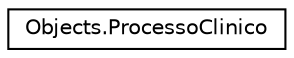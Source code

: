 digraph "Graphical Class Hierarchy"
{
 // LATEX_PDF_SIZE
  edge [fontname="Helvetica",fontsize="10",labelfontname="Helvetica",labelfontsize="10"];
  node [fontname="Helvetica",fontsize="10",shape=record];
  rankdir="LR";
  Node0 [label="Objects.ProcessoClinico",height=0.2,width=0.4,color="black", fillcolor="white", style="filled",URL="$class_objects_1_1_processo_clinico.html",tooltip="Class that manages the clinical process of an Utente"];
}
